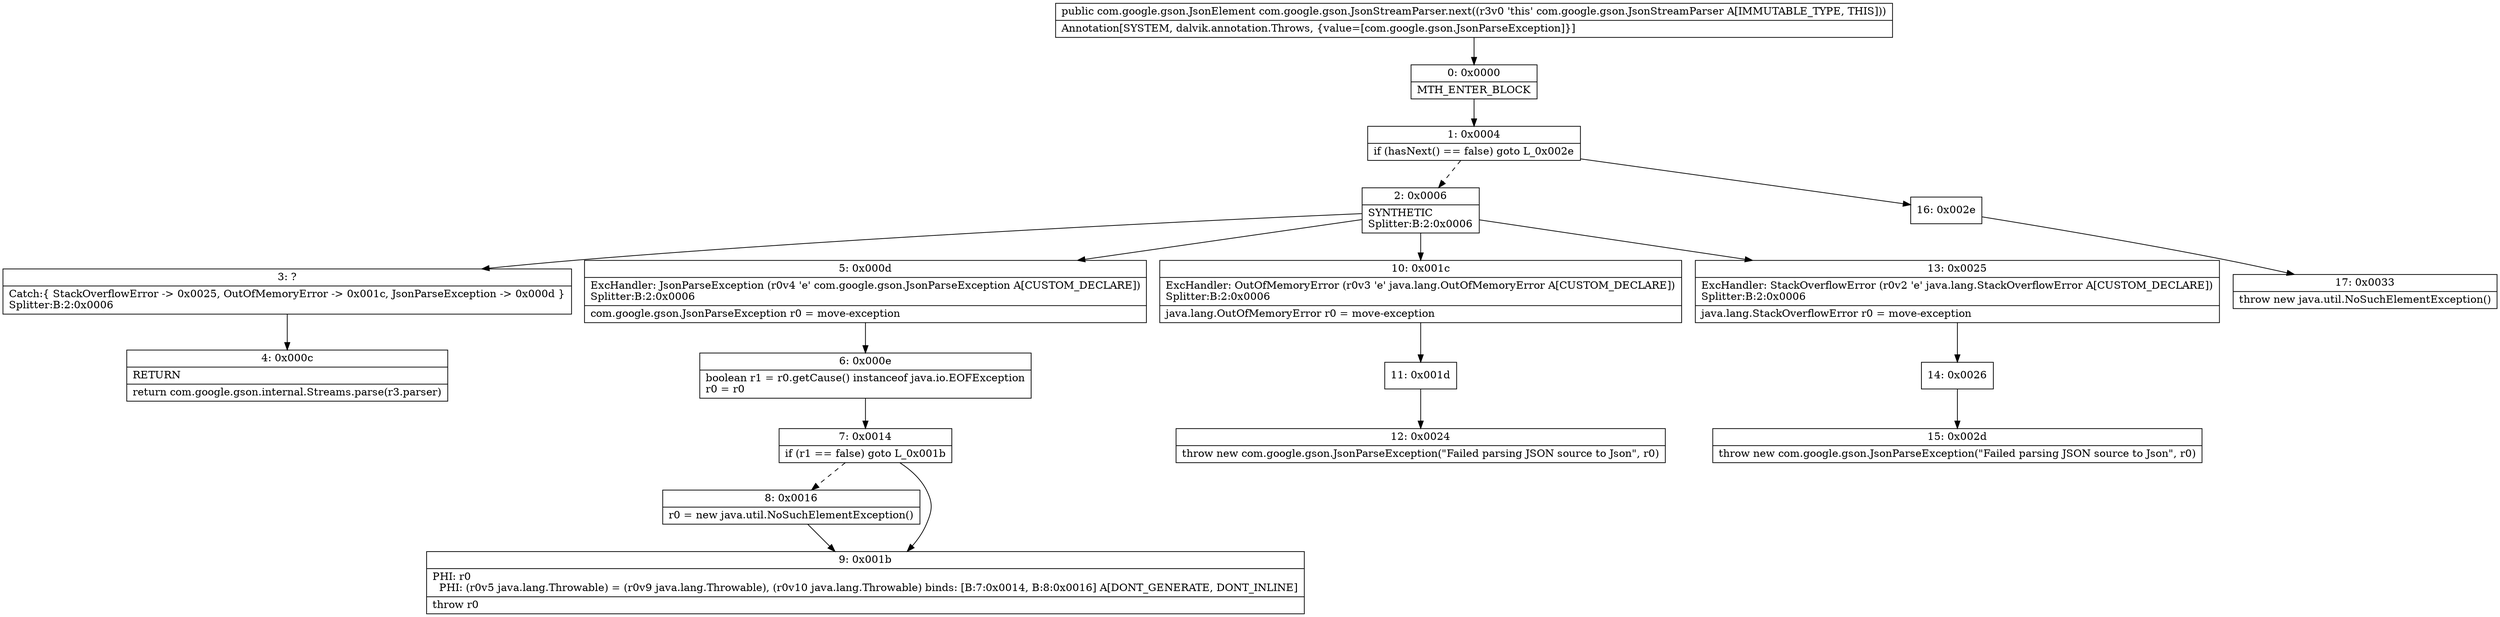 digraph "CFG forcom.google.gson.JsonStreamParser.next()Lcom\/google\/gson\/JsonElement;" {
Node_0 [shape=record,label="{0\:\ 0x0000|MTH_ENTER_BLOCK\l}"];
Node_1 [shape=record,label="{1\:\ 0x0004|if (hasNext() == false) goto L_0x002e\l}"];
Node_2 [shape=record,label="{2\:\ 0x0006|SYNTHETIC\lSplitter:B:2:0x0006\l}"];
Node_3 [shape=record,label="{3\:\ ?|Catch:\{ StackOverflowError \-\> 0x0025, OutOfMemoryError \-\> 0x001c, JsonParseException \-\> 0x000d \}\lSplitter:B:2:0x0006\l}"];
Node_4 [shape=record,label="{4\:\ 0x000c|RETURN\l|return com.google.gson.internal.Streams.parse(r3.parser)\l}"];
Node_5 [shape=record,label="{5\:\ 0x000d|ExcHandler: JsonParseException (r0v4 'e' com.google.gson.JsonParseException A[CUSTOM_DECLARE])\lSplitter:B:2:0x0006\l|com.google.gson.JsonParseException r0 = move\-exception\l}"];
Node_6 [shape=record,label="{6\:\ 0x000e|boolean r1 = r0.getCause() instanceof java.io.EOFException\lr0 = r0\l}"];
Node_7 [shape=record,label="{7\:\ 0x0014|if (r1 == false) goto L_0x001b\l}"];
Node_8 [shape=record,label="{8\:\ 0x0016|r0 = new java.util.NoSuchElementException()\l}"];
Node_9 [shape=record,label="{9\:\ 0x001b|PHI: r0 \l  PHI: (r0v5 java.lang.Throwable) = (r0v9 java.lang.Throwable), (r0v10 java.lang.Throwable) binds: [B:7:0x0014, B:8:0x0016] A[DONT_GENERATE, DONT_INLINE]\l|throw r0\l}"];
Node_10 [shape=record,label="{10\:\ 0x001c|ExcHandler: OutOfMemoryError (r0v3 'e' java.lang.OutOfMemoryError A[CUSTOM_DECLARE])\lSplitter:B:2:0x0006\l|java.lang.OutOfMemoryError r0 = move\-exception\l}"];
Node_11 [shape=record,label="{11\:\ 0x001d}"];
Node_12 [shape=record,label="{12\:\ 0x0024|throw new com.google.gson.JsonParseException(\"Failed parsing JSON source to Json\", r0)\l}"];
Node_13 [shape=record,label="{13\:\ 0x0025|ExcHandler: StackOverflowError (r0v2 'e' java.lang.StackOverflowError A[CUSTOM_DECLARE])\lSplitter:B:2:0x0006\l|java.lang.StackOverflowError r0 = move\-exception\l}"];
Node_14 [shape=record,label="{14\:\ 0x0026}"];
Node_15 [shape=record,label="{15\:\ 0x002d|throw new com.google.gson.JsonParseException(\"Failed parsing JSON source to Json\", r0)\l}"];
Node_16 [shape=record,label="{16\:\ 0x002e}"];
Node_17 [shape=record,label="{17\:\ 0x0033|throw new java.util.NoSuchElementException()\l}"];
MethodNode[shape=record,label="{public com.google.gson.JsonElement com.google.gson.JsonStreamParser.next((r3v0 'this' com.google.gson.JsonStreamParser A[IMMUTABLE_TYPE, THIS]))  | Annotation[SYSTEM, dalvik.annotation.Throws, \{value=[com.google.gson.JsonParseException]\}]\l}"];
MethodNode -> Node_0;
Node_0 -> Node_1;
Node_1 -> Node_2[style=dashed];
Node_1 -> Node_16;
Node_2 -> Node_3;
Node_2 -> Node_13;
Node_2 -> Node_10;
Node_2 -> Node_5;
Node_3 -> Node_4;
Node_5 -> Node_6;
Node_6 -> Node_7;
Node_7 -> Node_8[style=dashed];
Node_7 -> Node_9;
Node_8 -> Node_9;
Node_10 -> Node_11;
Node_11 -> Node_12;
Node_13 -> Node_14;
Node_14 -> Node_15;
Node_16 -> Node_17;
}

